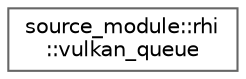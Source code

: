 digraph "类继承关系图"
{
 // LATEX_PDF_SIZE
  bgcolor="transparent";
  edge [fontname=Helvetica,fontsize=10,labelfontname=Helvetica,labelfontsize=10];
  node [fontname=Helvetica,fontsize=10,shape=box,height=0.2,width=0.4];
  rankdir="LR";
  Node0 [id="Node000000",label="source_module::rhi\l::vulkan_queue",height=0.2,width=0.4,color="grey40", fillcolor="white", style="filled",URL="$classsource__module_1_1rhi_1_1vulkan__queue.html",tooltip=" "];
}
